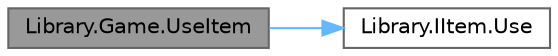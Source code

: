 digraph "Library.Game.UseItem"
{
 // INTERACTIVE_SVG=YES
 // LATEX_PDF_SIZE
  bgcolor="transparent";
  edge [fontname=Helvetica,fontsize=10,labelfontname=Helvetica,labelfontsize=10];
  node [fontname=Helvetica,fontsize=10,shape=box,height=0.2,width=0.4];
  rankdir="LR";
  Node1 [id="Node000001",label="Library.Game.UseItem",height=0.2,width=0.4,color="gray40", fillcolor="grey60", style="filled", fontcolor="black",tooltip="Permite que un jugador use un item en un Pokemon específico de su equipo, verificando la validez del ..."];
  Node1 -> Node2 [id="edge1_Node000001_Node000002",color="steelblue1",style="solid",tooltip=" "];
  Node2 [id="Node000002",label="Library.IItem.Use",height=0.2,width=0.4,color="grey40", fillcolor="white", style="filled",URL="$interfaceLibrary_1_1IItem.html#a4329d015044ee4837cb2ebd63727f272",tooltip="Utiliza el item sobre un pokemon."];
}
